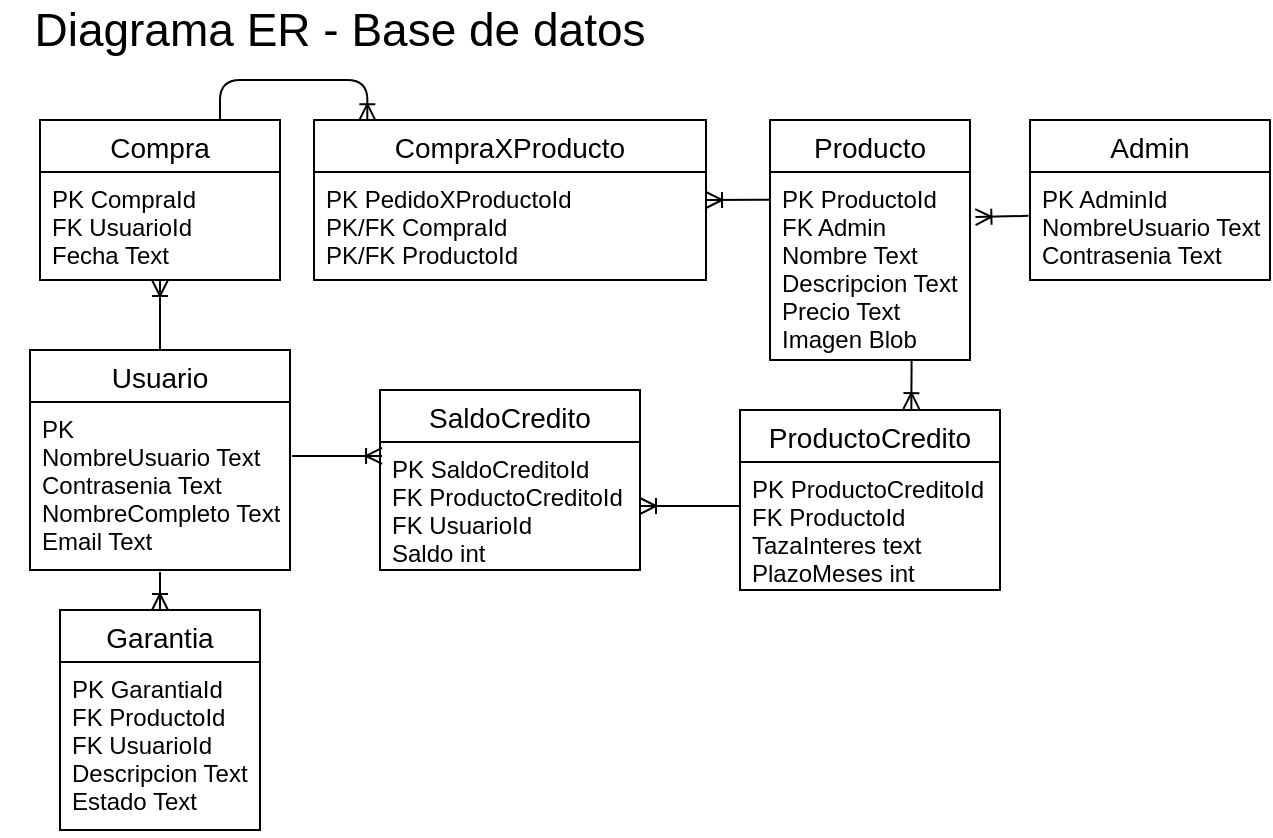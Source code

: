 <mxfile version="13.0.3" type="device"><diagram id="oWOo8_v3Nf8ysVKTX0hO" name="Page-1"><mxGraphModel dx="1217" dy="720" grid="1" gridSize="10" guides="1" tooltips="1" connect="1" arrows="1" fold="1" page="1" pageScale="1" pageWidth="827" pageHeight="1169" math="0" shadow="0"><root><mxCell id="0"/><mxCell id="1" parent="0"/><mxCell id="eDzJ_zO75arpVizy501c-1" value="&lt;font style=&quot;font-size: 23px&quot;&gt;Diagrama ER - Base de datos&lt;/font&gt;" style="text;html=1;strokeColor=none;fillColor=none;align=center;verticalAlign=middle;whiteSpace=wrap;rounded=0;" parent="1" vertex="1"><mxGeometry x="5" y="10" width="340" height="30" as="geometry"/></mxCell><mxCell id="eDzJ_zO75arpVizy501c-35" value="" style="fontSize=12;html=1;endArrow=ERoneToMany;exitX=0.5;exitY=0;exitDx=0;exitDy=0;entryX=0.5;entryY=1;entryDx=0;entryDy=0;entryPerimeter=0;" parent="1" source="eDzJ_zO75arpVizy501c-2" target="eDzJ_zO75arpVizy501c-17" edge="1"><mxGeometry width="100" height="100" relative="1" as="geometry"><mxPoint x="220" y="415" as="sourcePoint"/><mxPoint x="320" y="315" as="targetPoint"/></mxGeometry></mxCell><mxCell id="eDzJ_zO75arpVizy501c-38" style="orthogonalLoop=1;jettySize=auto;html=1;exitX=1.008;exitY=0.321;exitDx=0;exitDy=0;entryX=0.008;entryY=0.109;entryDx=0;entryDy=0;endArrow=ERoneToMany;fontSize=12;exitPerimeter=0;entryPerimeter=0;" parent="1" source="eDzJ_zO75arpVizy501c-3" target="eDzJ_zO75arpVizy501c-25" edge="1"><mxGeometry relative="1" as="geometry"/></mxCell><mxCell id="eDzJ_zO75arpVizy501c-39" style="orthogonalLoop=1;jettySize=auto;html=1;exitX=-0.003;exitY=0.344;exitDx=0;exitDy=0;entryX=1;entryY=0.5;entryDx=0;entryDy=0;endArrow=ERoneToMany;fontSize=12;exitPerimeter=0;" parent="1" source="eDzJ_zO75arpVizy501c-21" target="eDzJ_zO75arpVizy501c-25" edge="1"><mxGeometry relative="1" as="geometry"/></mxCell><mxCell id="eDzJ_zO75arpVizy501c-40" style="orthogonalLoop=1;jettySize=auto;html=1;exitX=0.708;exitY=1.002;exitDx=0;exitDy=0;entryX=0.659;entryY=-0.005;entryDx=0;entryDy=0;endArrow=ERoneToMany;fontSize=12;exitPerimeter=0;entryPerimeter=0;" parent="1" source="eDzJ_zO75arpVizy501c-9" target="eDzJ_zO75arpVizy501c-20" edge="1"><mxGeometry relative="1" as="geometry"/></mxCell><mxCell id="eDzJ_zO75arpVizy501c-42" style="orthogonalLoop=1;jettySize=auto;html=1;entryX=0.5;entryY=0;entryDx=0;entryDy=0;endArrow=ERoneToMany;fontSize=12;exitX=0.5;exitY=1.012;exitDx=0;exitDy=0;exitPerimeter=0;" parent="1" source="eDzJ_zO75arpVizy501c-3" target="eDzJ_zO75arpVizy501c-28" edge="1"><mxGeometry relative="1" as="geometry"><mxPoint x="75" y="297" as="sourcePoint"/></mxGeometry></mxCell><mxCell id="Zxnyu8XUTUsRetEMW53Z-17" style="edgeStyle=orthogonalEdgeStyle;orthogonalLoop=1;jettySize=auto;html=1;exitX=0.75;exitY=0;exitDx=0;exitDy=0;entryX=0.136;entryY=0.001;entryDx=0;entryDy=0;entryPerimeter=0;endArrow=ERoneToMany;fontSize=12;" edge="1" parent="1" source="eDzJ_zO75arpVizy501c-16" target="Zxnyu8XUTUsRetEMW53Z-3"><mxGeometry relative="1" as="geometry"/></mxCell><mxCell id="Zxnyu8XUTUsRetEMW53Z-15" style="edgeStyle=none;orthogonalLoop=1;jettySize=auto;html=1;exitX=-0.006;exitY=0.406;exitDx=0;exitDy=0;entryX=1.027;entryY=0.24;entryDx=0;entryDy=0;entryPerimeter=0;endArrow=ERoneToMany;fontSize=12;exitPerimeter=0;" edge="1" parent="1" source="eDzJ_zO75arpVizy501c-7" target="eDzJ_zO75arpVizy501c-9"><mxGeometry relative="1" as="geometry"/></mxCell><mxCell id="Zxnyu8XUTUsRetEMW53Z-18" style="edgeStyle=none;orthogonalLoop=1;jettySize=auto;html=1;exitX=-0.003;exitY=0.147;exitDx=0;exitDy=0;entryX=1;entryY=0.5;entryDx=0;entryDy=0;endArrow=ERoneToMany;fontSize=12;exitPerimeter=0;" edge="1" parent="1" source="eDzJ_zO75arpVizy501c-9" target="Zxnyu8XUTUsRetEMW53Z-3"><mxGeometry relative="1" as="geometry"/></mxCell><mxCell id="eDzJ_zO75arpVizy501c-2" value="Usuario" style="swimlane;fontStyle=0;childLayout=stackLayout;horizontal=1;startSize=26;horizontalStack=0;resizeParent=1;resizeParentMax=0;resizeLast=0;collapsible=1;marginBottom=0;align=center;fontSize=14;" parent="1" vertex="1"><mxGeometry x="20" y="185" width="130" height="110" as="geometry"/></mxCell><mxCell id="eDzJ_zO75arpVizy501c-3" value="PK  &#10;NombreUsuario Text&#10;Contrasenia Text&#10;NombreCompleto Text&#10;Email Text" style="text;strokeColor=none;fillColor=none;spacingLeft=4;spacingRight=4;overflow=hidden;rotatable=0;points=[[0,0.5],[1,0.5]];portConstraint=eastwest;fontSize=12;" parent="eDzJ_zO75arpVizy501c-2" vertex="1"><mxGeometry y="26" width="130" height="84" as="geometry"/></mxCell><mxCell id="eDzJ_zO75arpVizy501c-16" value="Compra" style="swimlane;fontStyle=0;childLayout=stackLayout;horizontal=1;startSize=26;horizontalStack=0;resizeParent=1;resizeParentMax=0;resizeLast=0;collapsible=1;marginBottom=0;align=center;fontSize=14;" parent="1" vertex="1"><mxGeometry x="25" y="70" width="120" height="80" as="geometry"/></mxCell><mxCell id="eDzJ_zO75arpVizy501c-17" value="PK CompraId&#10;FK UsuarioId&#10;Fecha Text" style="text;strokeColor=none;fillColor=none;spacingLeft=4;spacingRight=4;overflow=hidden;rotatable=0;points=[[0,0.5],[1,0.5]];portConstraint=eastwest;fontSize=12;" parent="eDzJ_zO75arpVizy501c-16" vertex="1"><mxGeometry y="26" width="120" height="54" as="geometry"/></mxCell><mxCell id="eDzJ_zO75arpVizy501c-24" value="SaldoCredito" style="swimlane;fontStyle=0;childLayout=stackLayout;horizontal=1;startSize=26;horizontalStack=0;resizeParent=1;resizeParentMax=0;resizeLast=0;collapsible=1;marginBottom=0;align=center;fontSize=14;" parent="1" vertex="1"><mxGeometry x="195" y="205" width="130" height="90" as="geometry"/></mxCell><mxCell id="eDzJ_zO75arpVizy501c-25" value="PK SaldoCreditoId&#10;FK ProductoCreditoId&#10;FK UsuarioId&#10;Saldo int" style="text;strokeColor=none;fillColor=none;spacingLeft=4;spacingRight=4;overflow=hidden;rotatable=0;points=[[0,0.5],[1,0.5]];portConstraint=eastwest;fontSize=12;" parent="eDzJ_zO75arpVizy501c-24" vertex="1"><mxGeometry y="26" width="130" height="64" as="geometry"/></mxCell><mxCell id="Zxnyu8XUTUsRetEMW53Z-3" value="CompraXProducto" style="swimlane;fontStyle=0;childLayout=stackLayout;horizontal=1;startSize=26;horizontalStack=0;resizeParent=1;resizeParentMax=0;resizeLast=0;collapsible=1;marginBottom=0;align=center;fontSize=14;" vertex="1" parent="1"><mxGeometry x="162" y="70" width="196" height="80" as="geometry"/></mxCell><mxCell id="Zxnyu8XUTUsRetEMW53Z-4" value="PK PedidoXProductoId&#10;PK/FK CompraId&#10;PK/FK ProductoId" style="text;strokeColor=none;fillColor=none;spacingLeft=4;spacingRight=4;overflow=hidden;rotatable=0;points=[[0,0.5],[1,0.5]];portConstraint=eastwest;fontSize=12;" vertex="1" parent="Zxnyu8XUTUsRetEMW53Z-3"><mxGeometry y="26" width="196" height="54" as="geometry"/></mxCell><mxCell id="eDzJ_zO75arpVizy501c-20" value="ProductoCredito" style="swimlane;fontStyle=0;childLayout=stackLayout;horizontal=1;startSize=26;horizontalStack=0;resizeParent=1;resizeParentMax=0;resizeLast=0;collapsible=1;marginBottom=0;align=center;fontSize=14;" parent="1" vertex="1"><mxGeometry x="375" y="215" width="130" height="90" as="geometry"/></mxCell><mxCell id="eDzJ_zO75arpVizy501c-21" value="PK ProductoCreditoId&#10;FK ProductoId&#10;TazaInteres text&#10;PlazoMeses int" style="text;strokeColor=none;fillColor=none;spacingLeft=4;spacingRight=4;overflow=hidden;rotatable=0;points=[[0,0.5],[1,0.5]];portConstraint=eastwest;fontSize=12;" parent="eDzJ_zO75arpVizy501c-20" vertex="1"><mxGeometry y="26" width="130" height="64" as="geometry"/></mxCell><mxCell id="eDzJ_zO75arpVizy501c-8" value="Producto" style="swimlane;fontStyle=0;childLayout=stackLayout;horizontal=1;startSize=26;horizontalStack=0;resizeParent=1;resizeParentMax=0;resizeLast=0;collapsible=1;marginBottom=0;align=center;fontSize=14;" parent="1" vertex="1"><mxGeometry x="390" y="70" width="100" height="120" as="geometry"/></mxCell><mxCell id="eDzJ_zO75arpVizy501c-9" value="PK ProductoId&#10;FK Admin&#10;Nombre Text&#10;Descripcion Text&#10;Precio Text&#10;Imagen Blob&#10;&#10;" style="text;strokeColor=none;fillColor=none;spacingLeft=4;spacingRight=4;overflow=hidden;rotatable=0;points=[[0,0.5],[1,0.5]];portConstraint=eastwest;fontSize=12;" parent="eDzJ_zO75arpVizy501c-8" vertex="1"><mxGeometry y="26" width="100" height="94" as="geometry"/></mxCell><mxCell id="eDzJ_zO75arpVizy501c-6" value="Admin" style="swimlane;fontStyle=0;childLayout=stackLayout;horizontal=1;startSize=26;horizontalStack=0;resizeParent=1;resizeParentMax=0;resizeLast=0;collapsible=1;marginBottom=0;align=center;fontSize=14;" parent="1" vertex="1"><mxGeometry x="520" y="70" width="120" height="80" as="geometry"/></mxCell><mxCell id="eDzJ_zO75arpVizy501c-7" value="PK AdminId&#10;NombreUsuario Text&#10;Contrasenia Text" style="text;strokeColor=none;fillColor=none;spacingLeft=4;spacingRight=4;overflow=hidden;rotatable=0;points=[[0,0.5],[1,0.5]];portConstraint=eastwest;fontSize=12;" parent="eDzJ_zO75arpVizy501c-6" vertex="1"><mxGeometry y="26" width="120" height="54" as="geometry"/></mxCell><mxCell id="eDzJ_zO75arpVizy501c-28" value="Garantia" style="swimlane;fontStyle=0;childLayout=stackLayout;horizontal=1;startSize=26;horizontalStack=0;resizeParent=1;resizeParentMax=0;resizeLast=0;collapsible=1;marginBottom=0;align=center;fontSize=14;" parent="1" vertex="1"><mxGeometry x="35" y="315" width="100" height="110" as="geometry"/></mxCell><mxCell id="eDzJ_zO75arpVizy501c-29" value="PK GarantiaId&#10;FK ProductoId&#10;FK UsuarioId&#10;Descripcion Text&#10;Estado Text" style="text;strokeColor=none;fillColor=none;spacingLeft=4;spacingRight=4;overflow=hidden;rotatable=0;points=[[0,0.5],[1,0.5]];portConstraint=eastwest;fontSize=12;" parent="eDzJ_zO75arpVizy501c-28" vertex="1"><mxGeometry y="26" width="100" height="84" as="geometry"/></mxCell></root></mxGraphModel></diagram></mxfile>